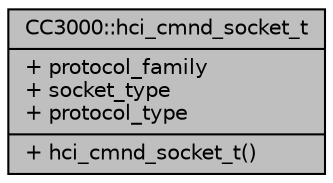 digraph "CC3000::hci_cmnd_socket_t"
{
  edge [fontname="Helvetica",fontsize="10",labelfontname="Helvetica",labelfontsize="10"];
  node [fontname="Helvetica",fontsize="10",shape=record];
  Node1 [label="{CC3000::hci_cmnd_socket_t\n|+ protocol_family\l+ socket_type\l+ protocol_type\l|+ hci_cmnd_socket_t()\l}",height=0.2,width=0.4,color="black", fillcolor="grey75", style="filled", fontcolor="black"];
}
